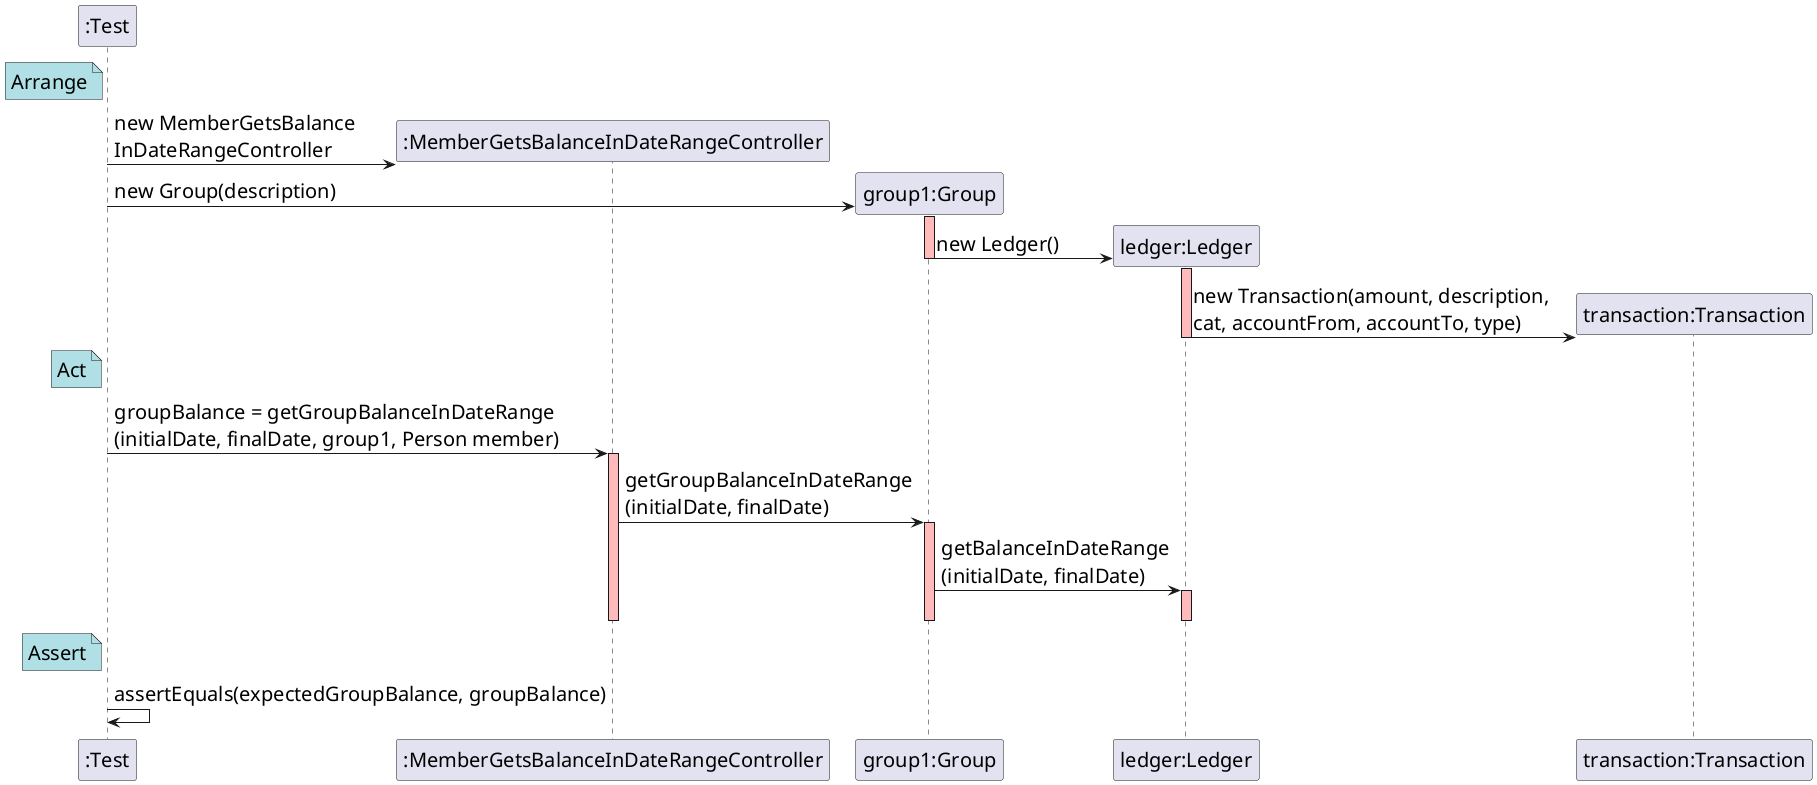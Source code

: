 @startuml

skinparam DefaultFontSize 20

create ":Test"

note left of ":Test" #powderblue
	Arrange
end note
create ":MemberGetsBalanceInDateRangeController"
":Test" -> ":MemberGetsBalanceInDateRangeController" : new MemberGetsBalance\nInDateRangeController

create "group1:Group"
":Test" -> "group1:Group" : new Group(description)
activate "group1:Group" #FFBBBB

create "ledger:Ledger"
"group1:Group" -> "ledger:Ledger" : new Ledger()
deactivate "group1:Group"
activate "ledger:Ledger" #FFBBBB

create "transaction:Transaction"
"ledger:Ledger" -> "transaction:Transaction" : new Transaction(amount, description, \ncat, accountFrom, accountTo, type)
deactivate "ledger:Ledger"

note left of ":Test" #powderblue
	Act
end note

":Test" -> ":MemberGetsBalanceInDateRangeController" : groupBalance = getGroupBalanceInDateRange\n(initialDate, finalDate, group1, Person member)
activate ":MemberGetsBalanceInDateRangeController" #FFBBBB

":MemberGetsBalanceInDateRangeController" -> "group1:Group": getGroupBalanceInDateRange\n(initialDate, finalDate)
activate "group1:Group" #FFBBBB

"group1:Group" -> "ledger:Ledger": getBalanceInDateRange\n(initialDate, finalDate)
activate "ledger:Ledger" #FFBBBB

deactivate "ledger:Ledger"
deactivate "group1:Group"
deactivate ":MemberGetsBalanceInDateRangeController"

note left of ":Test" #powderblue
	Assert
end note

":Test" -> ":Test" : assertEquals(expectedGroupBalance, groupBalance)

@enduml